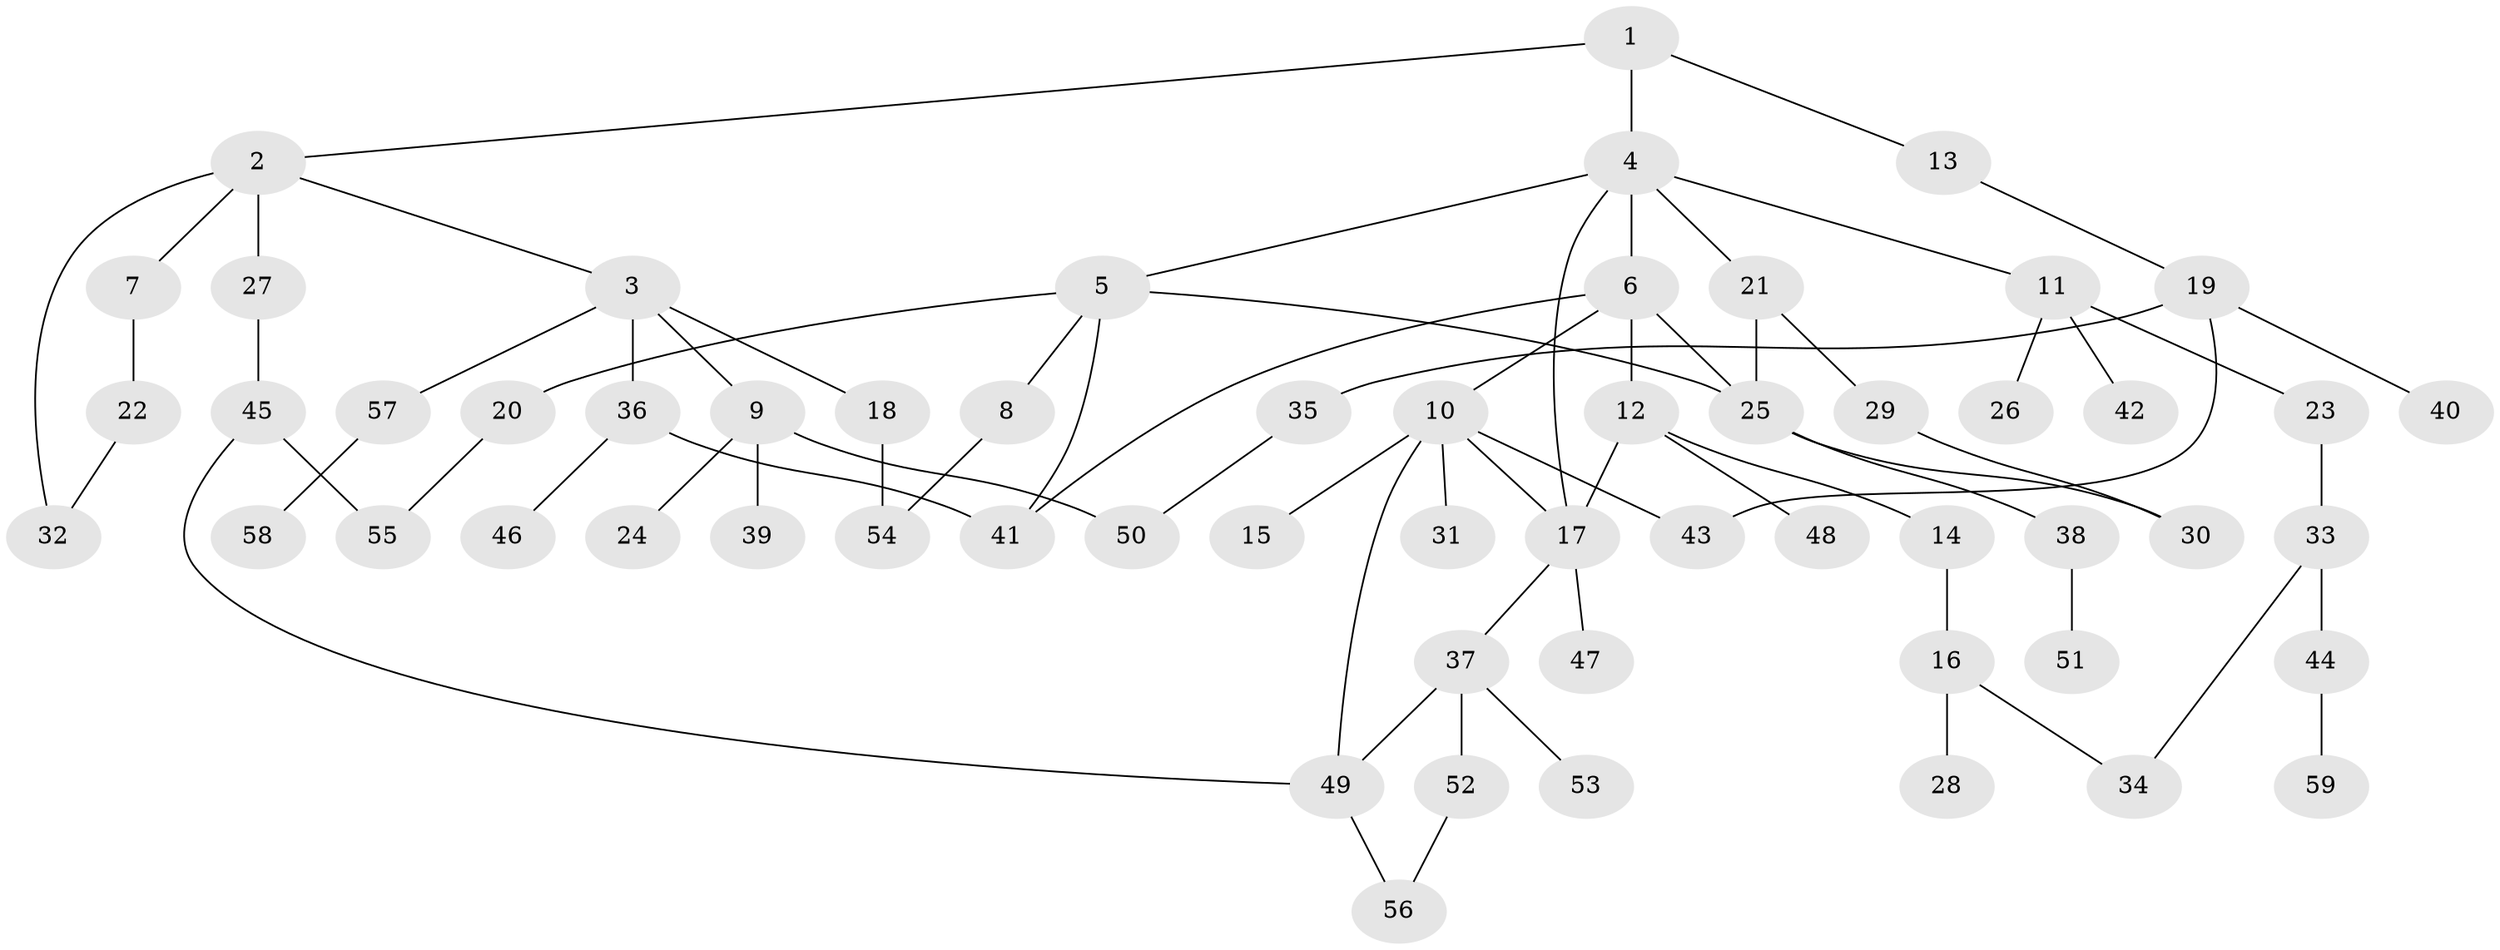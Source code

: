// Generated by graph-tools (version 1.1) at 2025/41/03/09/25 04:41:28]
// undirected, 59 vertices, 74 edges
graph export_dot {
graph [start="1"]
  node [color=gray90,style=filled];
  1;
  2;
  3;
  4;
  5;
  6;
  7;
  8;
  9;
  10;
  11;
  12;
  13;
  14;
  15;
  16;
  17;
  18;
  19;
  20;
  21;
  22;
  23;
  24;
  25;
  26;
  27;
  28;
  29;
  30;
  31;
  32;
  33;
  34;
  35;
  36;
  37;
  38;
  39;
  40;
  41;
  42;
  43;
  44;
  45;
  46;
  47;
  48;
  49;
  50;
  51;
  52;
  53;
  54;
  55;
  56;
  57;
  58;
  59;
  1 -- 2;
  1 -- 4;
  1 -- 13;
  2 -- 3;
  2 -- 7;
  2 -- 27;
  2 -- 32;
  3 -- 9;
  3 -- 18;
  3 -- 36;
  3 -- 57;
  4 -- 5;
  4 -- 6;
  4 -- 11;
  4 -- 21;
  4 -- 17;
  5 -- 8;
  5 -- 20;
  5 -- 41;
  5 -- 25;
  6 -- 10;
  6 -- 12;
  6 -- 25;
  6 -- 41;
  7 -- 22;
  8 -- 54;
  9 -- 24;
  9 -- 39;
  9 -- 50;
  10 -- 15;
  10 -- 17;
  10 -- 31;
  10 -- 43;
  10 -- 49;
  11 -- 23;
  11 -- 26;
  11 -- 42;
  12 -- 14;
  12 -- 48;
  12 -- 17;
  13 -- 19;
  14 -- 16;
  16 -- 28;
  16 -- 34;
  17 -- 37;
  17 -- 47;
  18 -- 54;
  19 -- 35;
  19 -- 40;
  19 -- 43;
  20 -- 55;
  21 -- 29;
  21 -- 25;
  22 -- 32;
  23 -- 33;
  25 -- 38;
  25 -- 30;
  27 -- 45;
  29 -- 30;
  33 -- 34;
  33 -- 44;
  35 -- 50;
  36 -- 46;
  36 -- 41;
  37 -- 49;
  37 -- 52;
  37 -- 53;
  38 -- 51;
  44 -- 59;
  45 -- 55;
  45 -- 49;
  49 -- 56;
  52 -- 56;
  57 -- 58;
}
